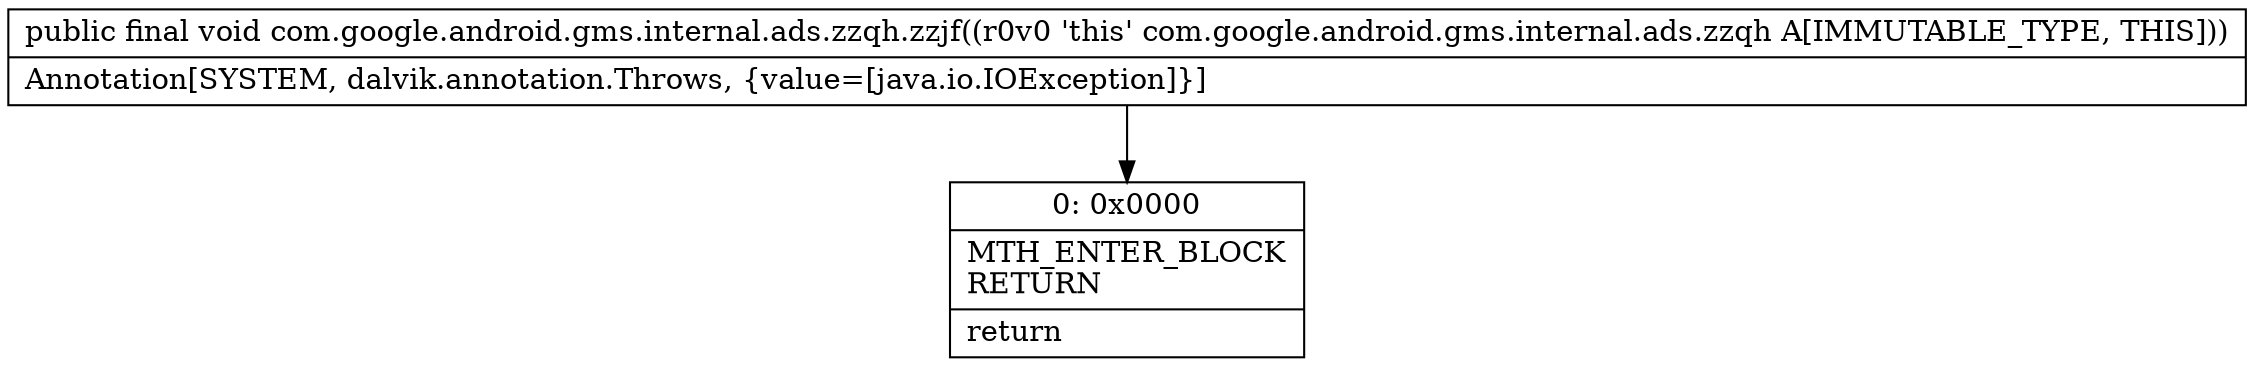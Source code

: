 digraph "CFG forcom.google.android.gms.internal.ads.zzqh.zzjf()V" {
Node_0 [shape=record,label="{0\:\ 0x0000|MTH_ENTER_BLOCK\lRETURN\l|return\l}"];
MethodNode[shape=record,label="{public final void com.google.android.gms.internal.ads.zzqh.zzjf((r0v0 'this' com.google.android.gms.internal.ads.zzqh A[IMMUTABLE_TYPE, THIS]))  | Annotation[SYSTEM, dalvik.annotation.Throws, \{value=[java.io.IOException]\}]\l}"];
MethodNode -> Node_0;
}

